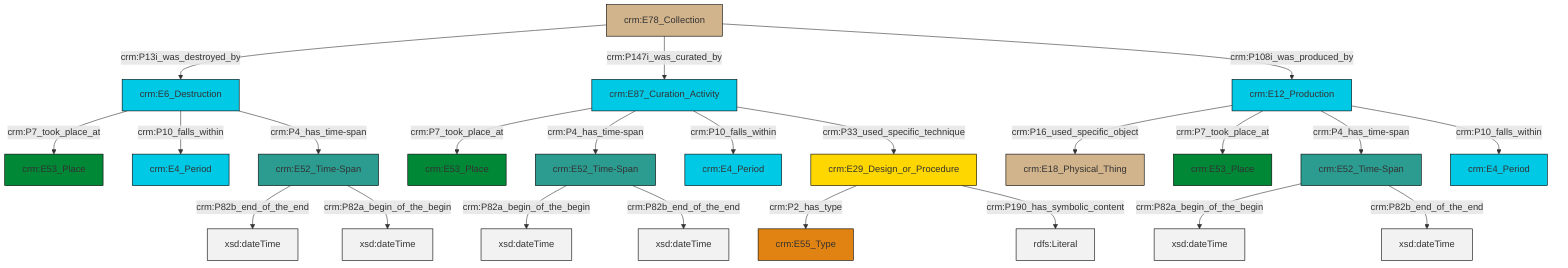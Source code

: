 graph TD
classDef Literal fill:#f2f2f2,stroke:#000000;
classDef CRM_Entity fill:#FFFFFF,stroke:#000000;
classDef Temporal_Entity fill:#00C9E6, stroke:#000000;
classDef Type fill:#E18312, stroke:#000000;
classDef Time-Span fill:#2C9C91, stroke:#000000;
classDef Appellation fill:#FFEB7F, stroke:#000000;
classDef Place fill:#008836, stroke:#000000;
classDef Persistent_Item fill:#B266B2, stroke:#000000;
classDef Conceptual_Object fill:#FFD700, stroke:#000000;
classDef Physical_Thing fill:#D2B48C, stroke:#000000;
classDef Actor fill:#f58aad, stroke:#000000;
classDef PC_Classes fill:#4ce600, stroke:#000000;
classDef Multi fill:#cccccc,stroke:#000000;

2["crm:E87_Curation_Activity"]:::Temporal_Entity -->|crm:P7_took_place_at| 3["crm:E53_Place"]:::Place
2["crm:E87_Curation_Activity"]:::Temporal_Entity -->|crm:P4_has_time-span| 8["crm:E52_Time-Span"]:::Time-Span
9["crm:E78_Collection"]:::Physical_Thing -->|crm:P13i_was_destroyed_by| 0["crm:E6_Destruction"]:::Temporal_Entity
10["crm:E52_Time-Span"]:::Time-Span -->|crm:P82a_begin_of_the_begin| 11[xsd:dateTime]:::Literal
14["crm:E29_Design_or_Procedure"]:::Conceptual_Object -->|crm:P2_has_type| 6["crm:E55_Type"]:::Type
9["crm:E78_Collection"]:::Physical_Thing -->|crm:P147i_was_curated_by| 2["crm:E87_Curation_Activity"]:::Temporal_Entity
8["crm:E52_Time-Span"]:::Time-Span -->|crm:P82a_begin_of_the_begin| 15[xsd:dateTime]:::Literal
0["crm:E6_Destruction"]:::Temporal_Entity -->|crm:P7_took_place_at| 17["crm:E53_Place"]:::Place
18["crm:E12_Production"]:::Temporal_Entity -->|crm:P16_used_specific_object| 19["crm:E18_Physical_Thing"]:::Physical_Thing
18["crm:E12_Production"]:::Temporal_Entity -->|crm:P7_took_place_at| 20["crm:E53_Place"]:::Place
18["crm:E12_Production"]:::Temporal_Entity -->|crm:P4_has_time-span| 10["crm:E52_Time-Span"]:::Time-Span
0["crm:E6_Destruction"]:::Temporal_Entity -->|crm:P10_falls_within| 12["crm:E4_Period"]:::Temporal_Entity
10["crm:E52_Time-Span"]:::Time-Span -->|crm:P82b_end_of_the_end| 26[xsd:dateTime]:::Literal
18["crm:E12_Production"]:::Temporal_Entity -->|crm:P10_falls_within| 28["crm:E4_Period"]:::Temporal_Entity
14["crm:E29_Design_or_Procedure"]:::Conceptual_Object -->|crm:P190_has_symbolic_content| 29[rdfs:Literal]:::Literal
9["crm:E78_Collection"]:::Physical_Thing -->|crm:P108i_was_produced_by| 18["crm:E12_Production"]:::Temporal_Entity
21["crm:E52_Time-Span"]:::Time-Span -->|crm:P82b_end_of_the_end| 30[xsd:dateTime]:::Literal
8["crm:E52_Time-Span"]:::Time-Span -->|crm:P82b_end_of_the_end| 31[xsd:dateTime]:::Literal
2["crm:E87_Curation_Activity"]:::Temporal_Entity -->|crm:P10_falls_within| 4["crm:E4_Period"]:::Temporal_Entity
0["crm:E6_Destruction"]:::Temporal_Entity -->|crm:P4_has_time-span| 21["crm:E52_Time-Span"]:::Time-Span
2["crm:E87_Curation_Activity"]:::Temporal_Entity -->|crm:P33_used_specific_technique| 14["crm:E29_Design_or_Procedure"]:::Conceptual_Object
21["crm:E52_Time-Span"]:::Time-Span -->|crm:P82a_begin_of_the_begin| 37[xsd:dateTime]:::Literal